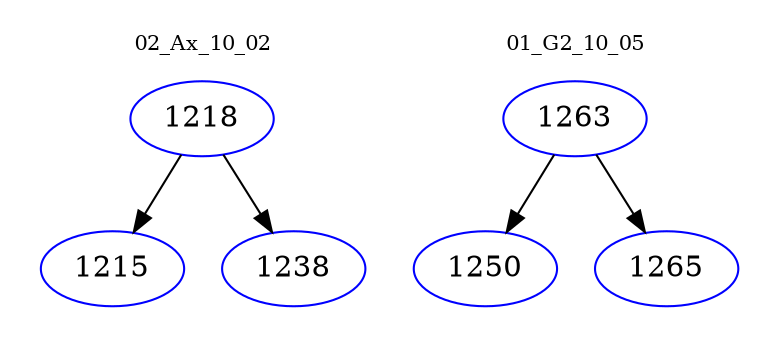 digraph{
subgraph cluster_0 {
color = white
label = "02_Ax_10_02";
fontsize=10;
T0_1218 [label="1218", color="blue"]
T0_1218 -> T0_1215 [color="black"]
T0_1215 [label="1215", color="blue"]
T0_1218 -> T0_1238 [color="black"]
T0_1238 [label="1238", color="blue"]
}
subgraph cluster_1 {
color = white
label = "01_G2_10_05";
fontsize=10;
T1_1263 [label="1263", color="blue"]
T1_1263 -> T1_1250 [color="black"]
T1_1250 [label="1250", color="blue"]
T1_1263 -> T1_1265 [color="black"]
T1_1265 [label="1265", color="blue"]
}
}

